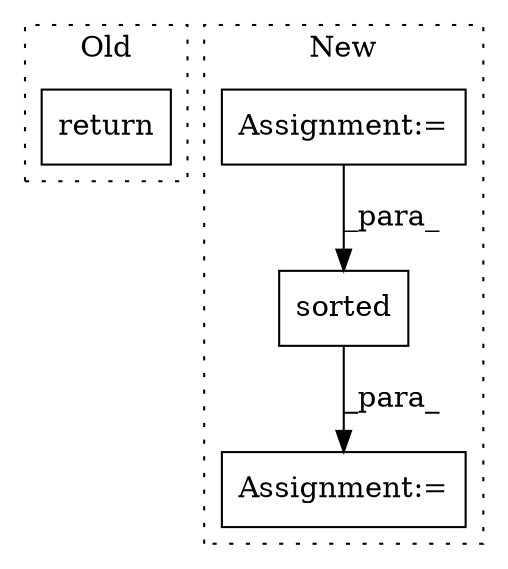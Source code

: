 digraph G {
subgraph cluster0 {
1 [label="return" a="41" s="2386" l="7" shape="box"];
label = "Old";
style="dotted";
}
subgraph cluster1 {
2 [label="sorted" a="32" s="2702,2722" l="7,1" shape="box"];
3 [label="Assignment:=" a="7" s="2612" l="12" shape="box"];
4 [label="Assignment:=" a="7" s="2447" l="12" shape="box"];
label = "New";
style="dotted";
}
2 -> 3 [label="_para_"];
4 -> 2 [label="_para_"];
}